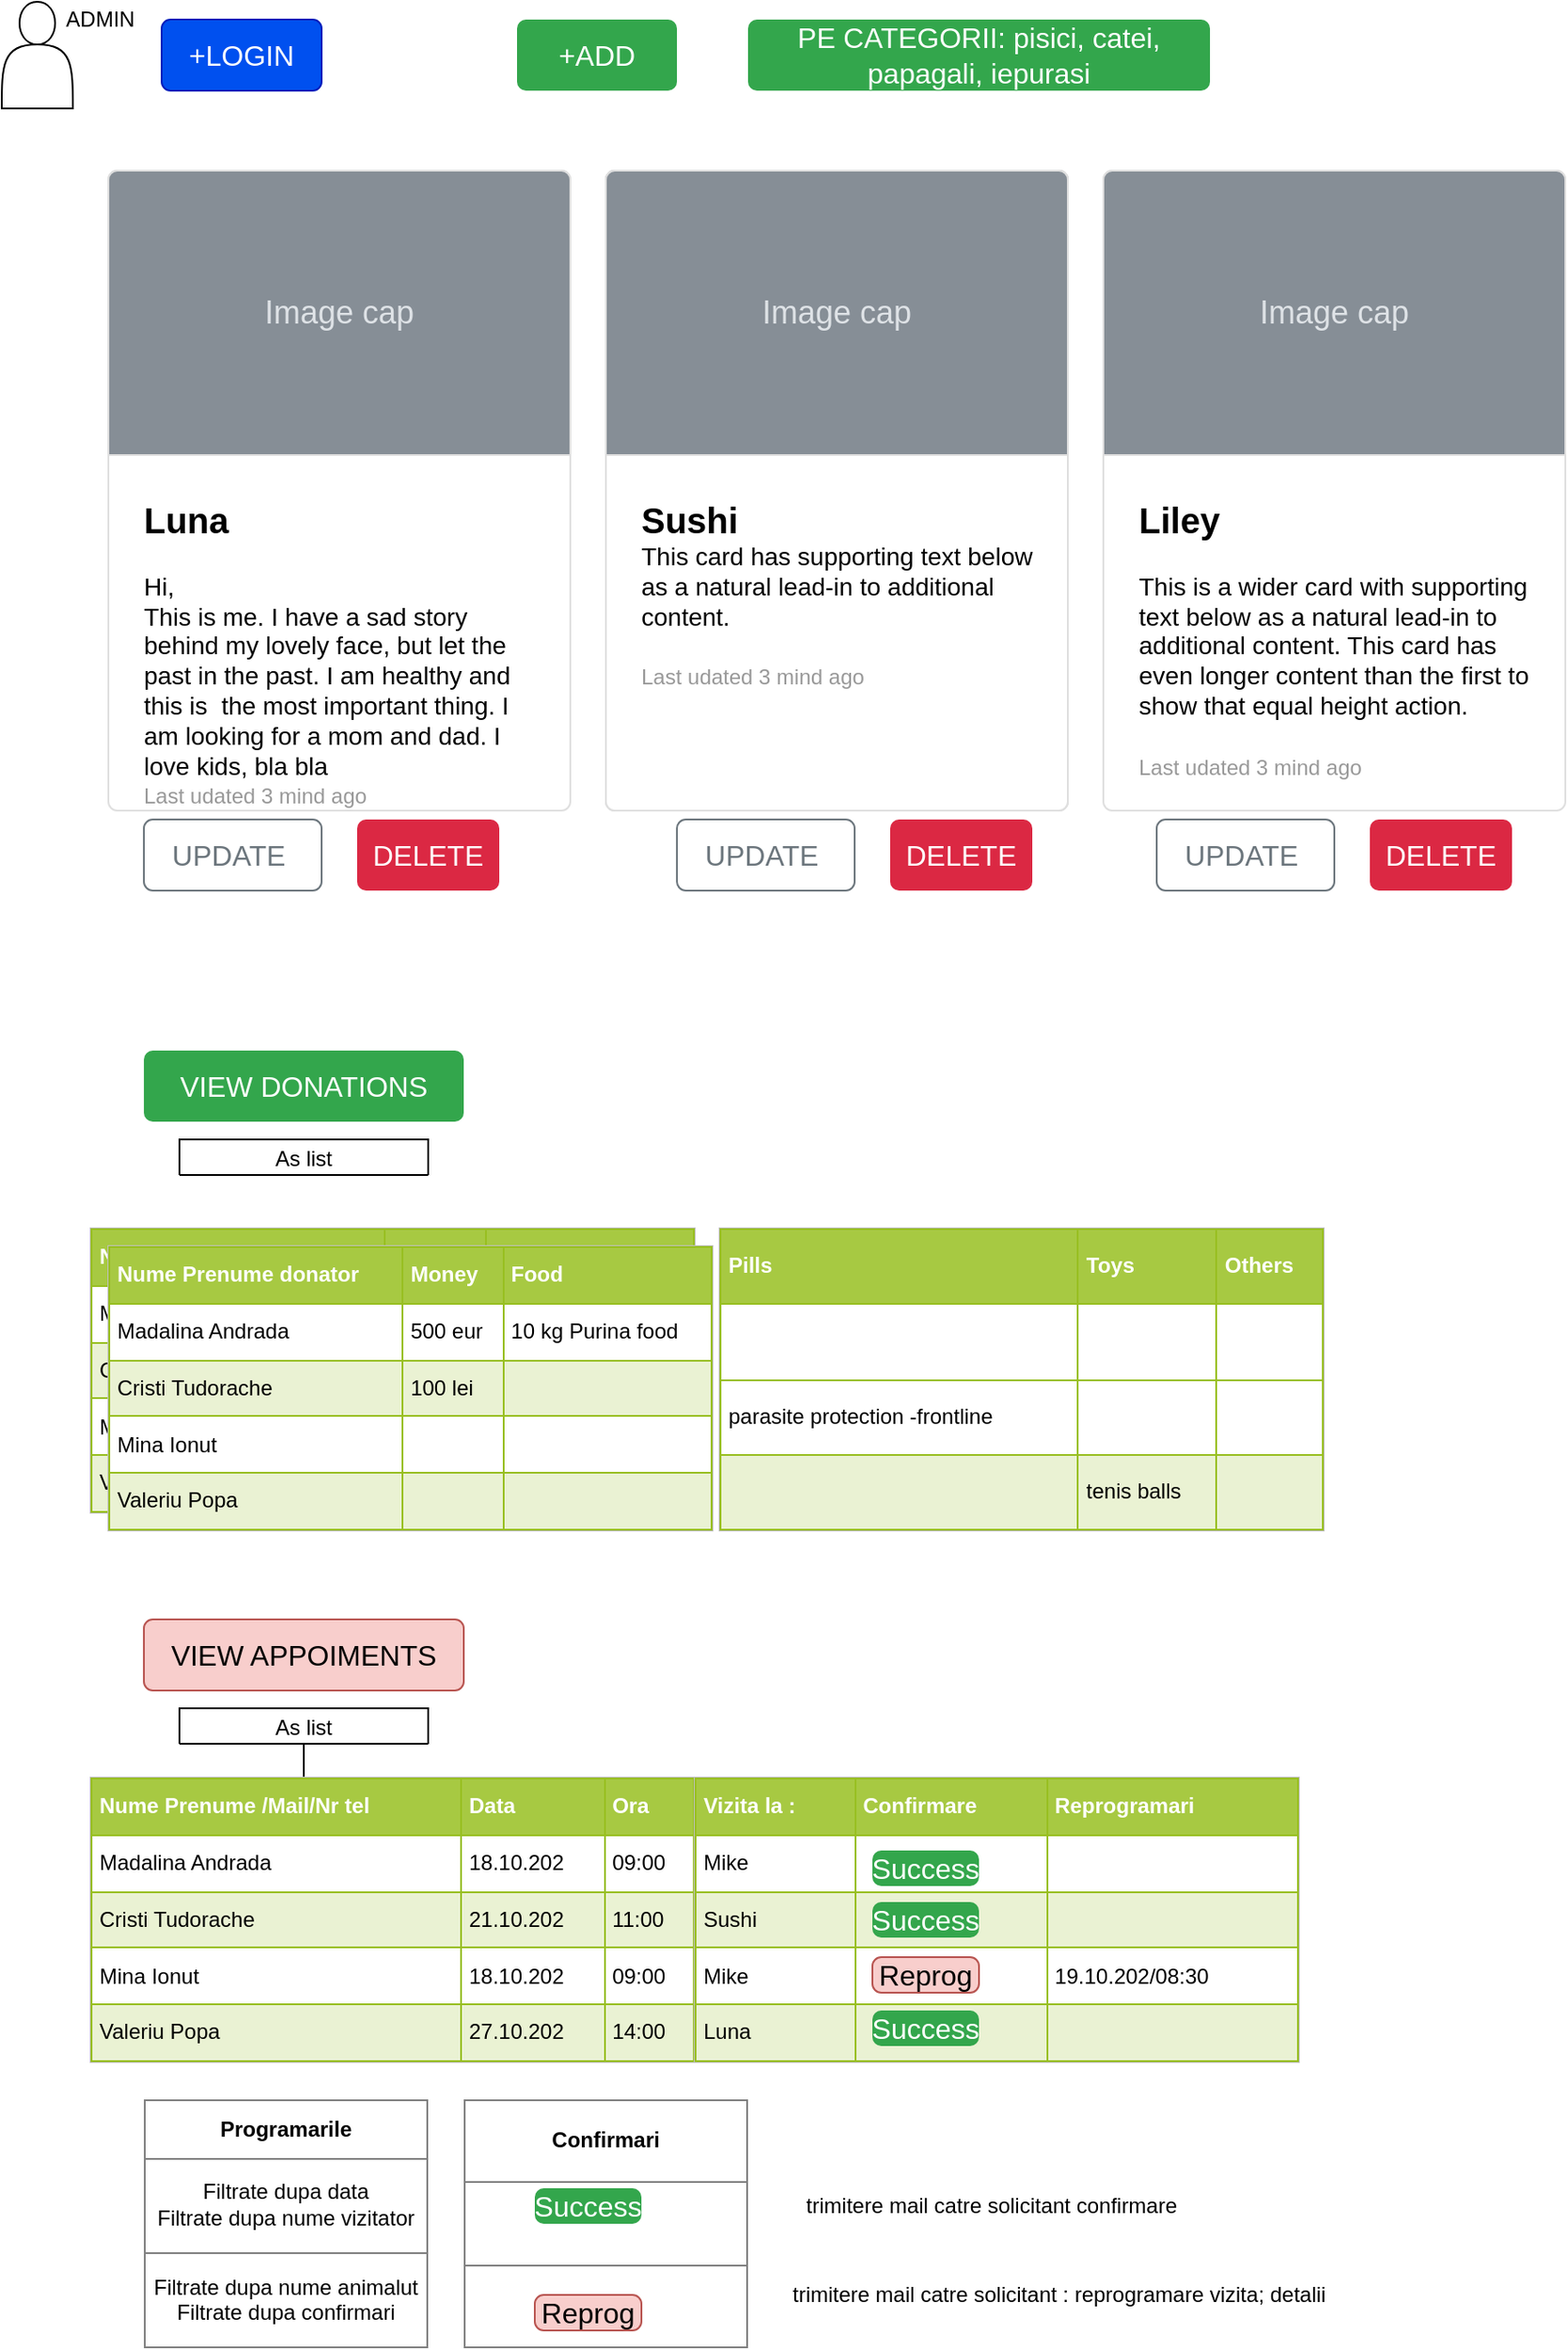 <mxfile version="14.7.4" type="embed"><diagram id="7kq0ySYlQjEwrsasXxJ7" name="Page-1"><mxGraphModel dx="1084" dy="316" grid="1" gridSize="10" guides="1" tooltips="1" connect="1" arrows="1" fold="1" page="1" pageScale="1" pageWidth="850" pageHeight="1100" math="0" shadow="0"><root><mxCell id="0"/><mxCell id="1" parent="0"/><UserObject label="&lt;span style=&quot;font-size: 20px&quot;&gt;&lt;b&gt;Luna&lt;/b&gt;&lt;/span&gt;&lt;br&gt;&lt;br&gt;Hi,&lt;br&gt;This is me. I have a sad story behind my lovely face, but let the past in the past. I am healthy and this is&amp;nbsp; the most important thing. I am looking for a mom and dad. I love kids, bla bla&lt;br&gt;&lt;font color=&quot;#999999&quot; style=&quot;font-size: 12px&quot;&gt;Last udated 3 mind ago&lt;/font&gt;" id="2"><mxCell style="html=1;shadow=0;dashed=0;shape=mxgraph.bootstrap.rrect;rSize=5;strokeColor=#DFDFDF;html=1;whiteSpace=wrap;fillColor=#ffffff;fontColor=#000000;verticalAlign=top;align=left;spacing=20;spacingBottom=0;fontSize=14;spacingTop=160;" parent="1" vertex="1"><mxGeometry x="70" y="105" width="260" height="360" as="geometry"/></mxCell></UserObject><UserObject label="Image cap" link="http://images.unsplash.com/photo-1570824105192-a7bb72b73141?ixlib=rb-1.2.1&amp;q=80&amp;fm=jpg&amp;crop=entropy&amp;cs=tinysrgb&amp;w=1080&amp;fit=max&amp;ixid=eyJhcHBfaWQiOjEyMDd9" id="3"><mxCell style="html=1;shadow=0;dashed=0;shape=mxgraph.bootstrap.topButton;rSize=5;perimeter=none;whiteSpace=wrap;fillColor=#868E96;strokeColor=#DFDFDF;fontColor=#DEE2E6;resizeWidth=1;fontSize=18;" parent="2" vertex="1"><mxGeometry width="260" height="160" relative="1" as="geometry"/></mxCell></UserObject><mxCell id="4" value="&lt;span style=&quot;font-size: 20px&quot;&gt;&lt;b&gt;Sushi&lt;/b&gt;&lt;/span&gt;&lt;br&gt;This card has supporting text below as a natural lead-in to additional content.&lt;br&gt;&lt;br&gt;&lt;font color=&quot;#999999&quot; style=&quot;font-size: 12px&quot;&gt;Last udated 3 mind ago&lt;/font&gt;" style="html=1;shadow=0;dashed=0;shape=mxgraph.bootstrap.rrect;rSize=5;strokeColor=#DFDFDF;html=1;whiteSpace=wrap;fillColor=#ffffff;fontColor=#000000;verticalAlign=top;align=left;spacing=20;spacingBottom=0;fontSize=14;spacingTop=160;" parent="1" vertex="1"><mxGeometry x="350" y="105" width="260" height="360" as="geometry"/></mxCell><mxCell id="5" value="Image cap" style="html=1;shadow=0;dashed=0;shape=mxgraph.bootstrap.topButton;rSize=5;perimeter=none;whiteSpace=wrap;fillColor=#868E96;strokeColor=#DFDFDF;fontColor=#DEE2E6;resizeWidth=1;fontSize=18;" parent="4" vertex="1"><mxGeometry width="260" height="160" relative="1" as="geometry"/></mxCell><mxCell id="6" value="&lt;b&gt;&lt;font style=&quot;font-size: 20px&quot;&gt;Liley&lt;/font&gt;&lt;/b&gt;&lt;br&gt;&lt;br&gt;This is a wider card with supporting text below as a natural lead-in to additional content. This card has even longer content than the first to show that equal height action.&lt;br&gt;&lt;br&gt;&lt;font color=&quot;#999999&quot; style=&quot;font-size: 12px&quot;&gt;Last udated 3 mind ago&lt;/font&gt;" style="html=1;shadow=0;dashed=0;shape=mxgraph.bootstrap.rrect;rSize=5;strokeColor=#DFDFDF;html=1;whiteSpace=wrap;fillColor=#ffffff;fontColor=#000000;verticalAlign=top;align=left;spacing=20;spacingBottom=0;fontSize=14;spacingTop=160;" parent="1" vertex="1"><mxGeometry x="630" y="105" width="260" height="360" as="geometry"/></mxCell><mxCell id="7" value="Image cap" style="html=1;shadow=0;dashed=0;shape=mxgraph.bootstrap.topButton;rSize=5;perimeter=none;whiteSpace=wrap;fillColor=#868E96;strokeColor=#DFDFDF;fontColor=#DEE2E6;resizeWidth=1;fontSize=18;" parent="6" vertex="1"><mxGeometry width="260" height="160" relative="1" as="geometry"/></mxCell><mxCell id="8" value="&lt;span style=&quot;font-size: 20px&quot;&gt;&lt;b&gt;Sushi&lt;/b&gt;&lt;/span&gt;&lt;br&gt;This card has supporting text below as a natural lead-in to additional content.&lt;br&gt;&lt;br&gt;&lt;font color=&quot;#999999&quot; style=&quot;font-size: 12px&quot;&gt;Last udated 3 mind ago&lt;/font&gt;" style="html=1;shadow=0;dashed=0;shape=mxgraph.bootstrap.rrect;rSize=5;strokeColor=#DFDFDF;html=1;whiteSpace=wrap;fillColor=#ffffff;fontColor=#000000;verticalAlign=top;align=left;spacing=20;spacingBottom=0;fontSize=14;spacingTop=160;" parent="6" vertex="1"><mxGeometry x="-280" width="260" height="360" as="geometry"/></mxCell><mxCell id="9" value="Image cap" style="html=1;shadow=0;dashed=0;shape=mxgraph.bootstrap.topButton;rSize=5;perimeter=none;whiteSpace=wrap;fillColor=#868E96;strokeColor=#DFDFDF;fontColor=#DEE2E6;resizeWidth=1;fontSize=18;" parent="8" vertex="1"><mxGeometry width="260" height="160" relative="1" as="geometry"/></mxCell><mxCell id="10" value="&lt;span style=&quot;font-size: 20px&quot;&gt;&lt;b&gt;Sushi&lt;/b&gt;&lt;/span&gt;&lt;br&gt;This card has supporting text below as a natural lead-in to additional content.&lt;br&gt;&lt;br&gt;&lt;font color=&quot;#999999&quot; style=&quot;font-size: 12px&quot;&gt;Last udated 3 mind ago&lt;/font&gt;" style="html=1;shadow=0;dashed=0;shape=mxgraph.bootstrap.rrect;rSize=5;strokeColor=#DFDFDF;html=1;whiteSpace=wrap;fillColor=#ffffff;fontColor=#000000;verticalAlign=top;align=left;spacing=20;spacingBottom=0;fontSize=14;spacingTop=160;" parent="6" vertex="1"><mxGeometry x="-280" width="260" height="360" as="geometry"/></mxCell><mxCell id="11" value="Image cap" style="html=1;shadow=0;dashed=0;shape=mxgraph.bootstrap.topButton;rSize=5;perimeter=none;whiteSpace=wrap;fillColor=#868E96;strokeColor=#DFDFDF;fontColor=#DEE2E6;resizeWidth=1;fontSize=18;" parent="10" vertex="1"><mxGeometry width="260" height="160" relative="1" as="geometry"/></mxCell><mxCell id="12" value="" style="shape=actor;whiteSpace=wrap;html=1;" parent="1" vertex="1"><mxGeometry x="10" y="10" width="40" height="60" as="geometry"/></mxCell><mxCell id="13" value="ADMIN" style="text;html=1;align=center;verticalAlign=middle;resizable=0;points=[];autosize=1;strokeColor=none;" parent="1" vertex="1"><mxGeometry x="40" y="10" width="50" height="20" as="geometry"/></mxCell><mxCell id="14" value="+ADD" style="html=1;shadow=0;dashed=0;shape=mxgraph.bootstrap.rrect;rSize=5;strokeColor=none;strokeWidth=1;fillColor=#33A64C;fontColor=#FFFFFF;whiteSpace=wrap;align=center;verticalAlign=middle;spacingLeft=0;fontStyle=0;fontSize=16;spacing=5;" parent="1" vertex="1"><mxGeometry x="300" y="20" width="90" height="40" as="geometry"/></mxCell><mxCell id="15" value="UPDATE&amp;nbsp;" style="html=1;shadow=0;dashed=0;shape=mxgraph.bootstrap.rrect;rSize=5;strokeColor=#6C767D;strokeWidth=1;fillColor=none;fontColor=#6C767D;whiteSpace=wrap;align=center;verticalAlign=middle;spacingLeft=0;fontStyle=0;fontSize=16;spacing=5;" parent="1" vertex="1"><mxGeometry x="90" y="470" width="100" height="40" as="geometry"/></mxCell><mxCell id="16" value="DELETE" style="html=1;shadow=0;dashed=0;shape=mxgraph.bootstrap.rrect;rSize=5;strokeColor=none;strokeWidth=1;fillColor=#DB2843;fontColor=#FFFFFF;whiteSpace=wrap;align=center;verticalAlign=middle;spacingLeft=0;fontStyle=0;fontSize=16;spacing=5;" parent="1" vertex="1"><mxGeometry x="210" y="470" width="80" height="40" as="geometry"/></mxCell><mxCell id="17" value="UPDATE&amp;nbsp;" style="html=1;shadow=0;dashed=0;shape=mxgraph.bootstrap.rrect;rSize=5;strokeColor=#6C767D;strokeWidth=1;fillColor=none;fontColor=#6C767D;whiteSpace=wrap;align=center;verticalAlign=middle;spacingLeft=0;fontStyle=0;fontSize=16;spacing=5;" parent="1" vertex="1"><mxGeometry x="390" y="470" width="100" height="40" as="geometry"/></mxCell><mxCell id="18" value="DELETE" style="html=1;shadow=0;dashed=0;shape=mxgraph.bootstrap.rrect;rSize=5;strokeColor=none;strokeWidth=1;fillColor=#DB2843;fontColor=#FFFFFF;whiteSpace=wrap;align=center;verticalAlign=middle;spacingLeft=0;fontStyle=0;fontSize=16;spacing=5;" parent="1" vertex="1"><mxGeometry x="510" y="470" width="80" height="40" as="geometry"/></mxCell><mxCell id="19" value="UPDATE&amp;nbsp;" style="html=1;shadow=0;dashed=0;shape=mxgraph.bootstrap.rrect;rSize=5;strokeColor=#6C767D;strokeWidth=1;fillColor=none;fontColor=#6C767D;whiteSpace=wrap;align=center;verticalAlign=middle;spacingLeft=0;fontStyle=0;fontSize=16;spacing=5;" parent="1" vertex="1"><mxGeometry x="660" y="470" width="100" height="40" as="geometry"/></mxCell><mxCell id="20" value="DELETE" style="html=1;shadow=0;dashed=0;shape=mxgraph.bootstrap.rrect;rSize=5;strokeColor=none;strokeWidth=1;fillColor=#DB2843;fontColor=#FFFFFF;whiteSpace=wrap;align=center;verticalAlign=middle;spacingLeft=0;fontStyle=0;fontSize=16;spacing=5;" parent="1" vertex="1"><mxGeometry x="780" y="470" width="80" height="40" as="geometry"/></mxCell><mxCell id="21" value="VIEW DONATIONS" style="html=1;shadow=0;dashed=0;shape=mxgraph.bootstrap.rrect;rSize=5;strokeColor=none;strokeWidth=1;fillColor=#33A64C;fontColor=#FFFFFF;whiteSpace=wrap;align=center;verticalAlign=middle;spacingLeft=0;fontStyle=0;fontSize=16;spacing=5;" parent="1" vertex="1"><mxGeometry x="90" y="600" width="180" height="40" as="geometry"/></mxCell><mxCell id="22" value="As list" style="swimlane;fontStyle=0;childLayout=stackLayout;horizontal=1;startSize=26;horizontalStack=0;resizeParent=1;resizeParentMax=0;resizeLast=0;collapsible=1;marginBottom=0;" parent="1" vertex="1"><mxGeometry x="110" y="650" width="140" height="20" as="geometry"/></mxCell><mxCell id="23" value="&lt;table border=&quot;1&quot; width=&quot;100%&quot; cellpadding=&quot;4&quot; style=&quot;width: 100% ; height: 100% ; border-collapse: collapse&quot;&gt;&lt;tbody&gt;&lt;tr style=&quot;background-color: #a7c942 ; color: #ffffff ; border: 1px solid #98bf21&quot;&gt;&lt;th align=&quot;left&quot;&gt;Nume Prenume donator&lt;/th&gt;&lt;th align=&quot;left&quot;&gt;Money&lt;/th&gt;&lt;th align=&quot;left&quot;&gt;Food&lt;/th&gt;&lt;/tr&gt;&lt;tr style=&quot;border: 1px solid #98bf21&quot;&gt;&lt;td&gt;Madalina Andrada&lt;/td&gt;&lt;td&gt;500 eur&lt;/td&gt;&lt;td&gt;10 kg Purina food&lt;/td&gt;&lt;/tr&gt;&lt;tr style=&quot;background-color: #eaf2d3 ; border: 1px solid #98bf21&quot;&gt;&lt;td&gt;Cristi Tudorache&lt;/td&gt;&lt;td&gt;100 lei&lt;/td&gt;&lt;td&gt;&lt;br&gt;&lt;/td&gt;&lt;/tr&gt;&lt;tr style=&quot;border: 1px solid #98bf21&quot;&gt;&lt;td&gt;Mina Ionut&lt;/td&gt;&lt;td&gt;&lt;/td&gt;&lt;td&gt;&lt;/td&gt;&lt;/tr&gt;&lt;tr style=&quot;background-color: #eaf2d3 ; border: 1px solid #98bf21&quot;&gt;&lt;td&gt;Valeriu Popa&lt;/td&gt;&lt;td&gt;&lt;/td&gt;&lt;td&gt;&lt;br&gt;&lt;/td&gt;&lt;/tr&gt;&lt;/tbody&gt;&lt;/table&gt;" style="text;html=1;strokeColor=#c0c0c0;fillColor=#ffffff;overflow=fill;rounded=0;" parent="1" vertex="1"><mxGeometry x="60" y="700" width="340" height="160" as="geometry"/></mxCell><mxCell id="24" value="&lt;table border=&quot;1&quot; width=&quot;100%&quot; cellpadding=&quot;4&quot; style=&quot;width: 100% ; height: 100% ; border-collapse: collapse&quot;&gt;&lt;tbody&gt;&lt;tr style=&quot;background-color: #a7c942 ; color: #ffffff ; border: 1px solid #98bf21&quot;&gt;&lt;th align=&quot;left&quot;&gt;Pills&lt;/th&gt;&lt;th align=&quot;left&quot;&gt;Toys&lt;/th&gt;&lt;th align=&quot;left&quot;&gt;Others&lt;/th&gt;&lt;/tr&gt;&lt;tr style=&quot;border: 1px solid #98bf21&quot;&gt;&lt;td&gt;&lt;br&gt;&lt;/td&gt;&lt;td&gt;&lt;/td&gt;&lt;td&gt;&lt;br&gt;&lt;/td&gt;&lt;/tr&gt;&lt;tr style=&quot;border: 1px solid #98bf21&quot;&gt;&lt;td&gt;parasite protection -frontline&amp;nbsp;&lt;/td&gt;&lt;td&gt;&lt;/td&gt;&lt;td&gt;&lt;br&gt;&lt;/td&gt;&lt;/tr&gt;&lt;tr style=&quot;background-color: #eaf2d3 ; border: 1px solid #98bf21&quot;&gt;&lt;td&gt;&lt;/td&gt;&lt;td&gt;tenis balls&lt;/td&gt;&lt;td&gt;&lt;br&gt;&lt;/td&gt;&lt;/tr&gt;&lt;/tbody&gt;&lt;/table&gt;" style="text;html=1;strokeColor=#c0c0c0;fillColor=#ffffff;overflow=fill;rounded=0;" parent="1" vertex="1"><mxGeometry x="414" y="700" width="340" height="170" as="geometry"/></mxCell><mxCell id="25" value="VIEW APPOIMENTS" style="html=1;shadow=0;dashed=0;shape=mxgraph.bootstrap.rrect;rSize=5;strokeColor=#b85450;strokeWidth=1;fillColor=#f8cecc;whiteSpace=wrap;align=center;verticalAlign=middle;spacingLeft=0;fontStyle=0;fontSize=16;spacing=5;" parent="1" vertex="1"><mxGeometry x="90" y="920" width="180" height="40" as="geometry"/></mxCell><mxCell id="26" value="" style="edgeStyle=orthogonalEdgeStyle;rounded=0;orthogonalLoop=1;jettySize=auto;html=1;" parent="1" source="28" target="29" edge="1"><mxGeometry relative="1" as="geometry"/></mxCell><mxCell id="27" value="" style="edgeStyle=orthogonalEdgeStyle;rounded=0;orthogonalLoop=1;jettySize=auto;html=1;" parent="1" source="28" target="29" edge="1"><mxGeometry relative="1" as="geometry"/></mxCell><mxCell id="28" value="As list" style="swimlane;fontStyle=0;childLayout=stackLayout;horizontal=1;startSize=26;horizontalStack=0;resizeParent=1;resizeParentMax=0;resizeLast=0;collapsible=1;marginBottom=0;" parent="1" vertex="1"><mxGeometry x="110" y="970" width="140" height="20" as="geometry"/></mxCell><mxCell id="29" value="&lt;table border=&quot;1&quot; width=&quot;100%&quot; cellpadding=&quot;4&quot; style=&quot;width: 100% ; height: 100% ; border-collapse: collapse&quot;&gt;&lt;tbody&gt;&lt;tr style=&quot;background-color: #a7c942 ; color: #ffffff ; border: 1px solid #98bf21&quot;&gt;&lt;th align=&quot;left&quot;&gt;Nume Prenume /Mail/Nr tel&lt;/th&gt;&lt;th align=&quot;left&quot;&gt;Data&lt;/th&gt;&lt;th align=&quot;left&quot;&gt;Ora&lt;/th&gt;&lt;/tr&gt;&lt;tr style=&quot;border: 1px solid #98bf21&quot;&gt;&lt;td&gt;Madalina Andrada&lt;/td&gt;&lt;td&gt;18.10.202&lt;/td&gt;&lt;td&gt;09:00&lt;/td&gt;&lt;/tr&gt;&lt;tr style=&quot;background-color: #eaf2d3 ; border: 1px solid #98bf21&quot;&gt;&lt;td&gt;Cristi Tudorache&lt;/td&gt;&lt;td&gt;21.10.202&lt;/td&gt;&lt;td&gt;11:00&lt;/td&gt;&lt;/tr&gt;&lt;tr style=&quot;border: 1px solid #98bf21&quot;&gt;&lt;td&gt;Mina Ionut&lt;/td&gt;&lt;td&gt;18.10.202&lt;/td&gt;&lt;td&gt;09:00&lt;/td&gt;&lt;/tr&gt;&lt;tr style=&quot;background-color: #eaf2d3 ; border: 1px solid #98bf21&quot;&gt;&lt;td&gt;Valeriu Popa&lt;/td&gt;&lt;td&gt;27.10.202&lt;/td&gt;&lt;td&gt;14:00&lt;/td&gt;&lt;/tr&gt;&lt;/tbody&gt;&lt;/table&gt;" style="text;html=1;strokeColor=#c0c0c0;fillColor=#ffffff;overflow=fill;rounded=0;" parent="1" vertex="1"><mxGeometry x="60" y="1009" width="340" height="160" as="geometry"/></mxCell><mxCell id="30" value="&lt;table border=&quot;1&quot; width=&quot;100%&quot; cellpadding=&quot;4&quot; style=&quot;width: 100% ; height: 100% ; border-collapse: collapse&quot;&gt;&lt;tbody&gt;&lt;tr style=&quot;background-color: #a7c942 ; color: #ffffff ; border: 1px solid #98bf21&quot;&gt;&lt;th align=&quot;left&quot;&gt;Vizita la :&lt;/th&gt;&lt;th align=&quot;left&quot;&gt;Confirmare&lt;/th&gt;&lt;th align=&quot;left&quot;&gt;Reprogramari&lt;/th&gt;&lt;/tr&gt;&lt;tr style=&quot;border: 1px solid #98bf21&quot;&gt;&lt;td&gt;Mike&amp;nbsp;&lt;/td&gt;&lt;td&gt;&lt;br&gt;&lt;/td&gt;&lt;td&gt;&lt;/td&gt;&lt;/tr&gt;&lt;tr style=&quot;background-color: #eaf2d3 ; border: 1px solid #98bf21&quot;&gt;&lt;td&gt;Sushi&lt;/td&gt;&lt;td&gt;&lt;span style=&quot;color: rgba(0 , 0 , 0 , 0) ; font-family: monospace ; font-size: 0px ; background-color: rgb(248 , 249 , 250)&quot;&gt;%3CmxGraphModel%3E%3Croot%3E%3CmxCell%20id%3D%220%22%2F%3E%3CmxCell%20id%3D%221%22%20parent%3D%220%22%2F%3E%3CmxCell%20id%3D%222%22%20value%3D%22Success%22%20style%3D%22html%3D1%3Bshadow%3D0%3Bdashed%3D0%3Bshape%3Dmxgraph.bootstrap.rrect%3BrSize%3D5%3BstrokeColor%3Dnone%3BstrokeWidth%3D1%3BfillColor%3D%2333A64C%3BfontColor%3D%23FFFFFF%3BwhiteSpace%3Dwrap%3Balign%3Dcenter%3BverticalAlign%3Dmiddle%3BspacingLeft%3D0%3BfontStyle%3D0%3BfontSize%3D16%3Bspacing%3D5%3B%22%20vertex%3D%221%22%20parent%3D%221%22%3E%3CmxGeometry%20x%3D%22500%22%20y%3D%221050%22%20width%3D%2260%22%20height%3D%2220%22%20as%3D%22geometry%22%2F%3E%3C%2FmxCell%3E%3C%2Froot%3E%3C%2FmxGraphModel%3E&lt;/span&gt;&lt;/td&gt;&lt;td&gt;&lt;br&gt;&lt;/td&gt;&lt;/tr&gt;&lt;tr style=&quot;border: 1px solid #98bf21&quot;&gt;&lt;td&gt;Mike&lt;/td&gt;&lt;td&gt;&lt;/td&gt;&lt;td&gt;19.10.202/08:30&lt;/td&gt;&lt;/tr&gt;&lt;tr style=&quot;background-color: #eaf2d3 ; border: 1px solid #98bf21&quot;&gt;&lt;td&gt;Luna&lt;/td&gt;&lt;td&gt;&lt;/td&gt;&lt;td&gt;&lt;br&gt;&lt;/td&gt;&lt;/tr&gt;&lt;/tbody&gt;&lt;/table&gt;" style="text;html=1;strokeColor=#c0c0c0;fillColor=#ffffff;overflow=fill;rounded=0;" parent="1" vertex="1"><mxGeometry x="400" y="1009" width="340" height="160" as="geometry"/></mxCell><mxCell id="31" value="&lt;table border=&quot;1&quot; width=&quot;100%&quot; cellpadding=&quot;4&quot; style=&quot;width: 100% ; height: 100% ; border-collapse: collapse&quot;&gt;&lt;tbody&gt;&lt;tr&gt;&lt;th align=&quot;center&quot;&gt;Programarile&lt;/th&gt;&lt;/tr&gt;&lt;tr&gt;&lt;td align=&quot;center&quot;&gt;Filtrate dupa data&lt;br&gt;Filtrate dupa nume vizitator&lt;br&gt;&lt;/td&gt;&lt;/tr&gt;&lt;tr&gt;&lt;td align=&quot;center&quot;&gt;Filtrate dupa nume animalut&lt;br&gt;Filtrate dupa confirmari&lt;/td&gt;&lt;/tr&gt;&lt;/tbody&gt;&lt;/table&gt;" style="text;html=1;strokeColor=none;fillColor=none;overflow=fill;" parent="1" vertex="1"><mxGeometry x="90" y="1190" width="160" height="140" as="geometry"/></mxCell><mxCell id="32" value="&lt;table border=&quot;1&quot; width=&quot;100%&quot; cellpadding=&quot;4&quot; style=&quot;width: 100% ; height: 100% ; border-collapse: collapse&quot;&gt;&lt;tbody&gt;&lt;tr&gt;&lt;th align=&quot;center&quot;&gt;Confirmari&lt;/th&gt;&lt;/tr&gt;&lt;tr&gt;&lt;td align=&quot;center&quot;&gt;&lt;br&gt;&lt;/td&gt;&lt;/tr&gt;&lt;tr&gt;&lt;td align=&quot;center&quot;&gt;&lt;br&gt;&lt;/td&gt;&lt;/tr&gt;&lt;/tbody&gt;&lt;/table&gt;" style="text;html=1;strokeColor=none;fillColor=none;overflow=fill;" parent="1" vertex="1"><mxGeometry x="270" y="1190" width="160" height="140" as="geometry"/></mxCell><mxCell id="33" value="Success" style="html=1;shadow=0;dashed=0;shape=mxgraph.bootstrap.rrect;rSize=5;strokeColor=none;strokeWidth=1;fillColor=#33A64C;fontColor=#FFFFFF;whiteSpace=wrap;align=center;verticalAlign=middle;spacingLeft=0;fontStyle=0;fontSize=16;spacing=5;" parent="1" vertex="1"><mxGeometry x="500" y="1050" width="60" height="20" as="geometry"/></mxCell><mxCell id="34" value="Success" style="html=1;shadow=0;dashed=0;shape=mxgraph.bootstrap.rrect;rSize=5;strokeColor=none;strokeWidth=1;fillColor=#33A64C;fontColor=#FFFFFF;whiteSpace=wrap;align=center;verticalAlign=middle;spacingLeft=0;fontStyle=0;fontSize=16;spacing=5;" parent="1" vertex="1"><mxGeometry x="500" y="1079" width="60" height="20" as="geometry"/></mxCell><mxCell id="35" value="Success" style="html=1;shadow=0;dashed=0;shape=mxgraph.bootstrap.rrect;rSize=5;strokeColor=none;strokeWidth=1;fillColor=#33A64C;fontColor=#FFFFFF;whiteSpace=wrap;align=center;verticalAlign=middle;spacingLeft=0;fontStyle=0;fontSize=16;spacing=5;" parent="1" vertex="1"><mxGeometry x="500" y="1140" width="60" height="20" as="geometry"/></mxCell><mxCell id="36" value="Success" style="html=1;shadow=0;dashed=0;shape=mxgraph.bootstrap.rrect;rSize=5;strokeColor=none;strokeWidth=1;fillColor=#33A64C;fontColor=#FFFFFF;whiteSpace=wrap;align=center;verticalAlign=middle;spacingLeft=0;fontStyle=0;fontSize=16;spacing=5;" parent="1" vertex="1"><mxGeometry x="310" y="1240" width="60" height="20" as="geometry"/></mxCell><mxCell id="37" value="Reprog" style="html=1;shadow=0;dashed=0;shape=mxgraph.bootstrap.rrect;rSize=5;strokeColor=#b85450;strokeWidth=1;fillColor=#f8cecc;whiteSpace=wrap;align=center;verticalAlign=middle;spacingLeft=0;fontStyle=0;fontSize=16;spacing=5;" parent="1" vertex="1"><mxGeometry x="500" y="1110" width="60" height="20" as="geometry"/></mxCell><mxCell id="38" value="Reprog" style="html=1;shadow=0;dashed=0;shape=mxgraph.bootstrap.rrect;rSize=5;strokeColor=#b85450;strokeWidth=1;fillColor=#f8cecc;whiteSpace=wrap;align=center;verticalAlign=middle;spacingLeft=0;fontStyle=0;fontSize=16;spacing=5;" parent="1" vertex="1"><mxGeometry x="310" y="1300" width="60" height="20" as="geometry"/></mxCell><mxCell id="39" value="&amp;nbsp;trimitere mail catre solicitant confirmare" style="text;html=1;align=center;verticalAlign=middle;resizable=0;points=[];autosize=1;strokeColor=none;" parent="1" vertex="1"><mxGeometry x="450" y="1240" width="230" height="20" as="geometry"/></mxCell><mxCell id="40" value="&amp;nbsp;trimitere mail catre solicitant : reprogramare vizita; detalii" style="text;html=1;align=center;verticalAlign=middle;resizable=0;points=[];autosize=1;strokeColor=none;" parent="1" vertex="1"><mxGeometry x="443" y="1290" width="320" height="20" as="geometry"/></mxCell><mxCell id="41" value="PE CATEGORII: pisici, catei, papagali, iepurasi" style="html=1;shadow=0;dashed=0;shape=mxgraph.bootstrap.rrect;rSize=5;strokeColor=none;strokeWidth=1;fillColor=#33A64C;fontColor=#FFFFFF;whiteSpace=wrap;align=center;verticalAlign=middle;spacingLeft=0;fontStyle=0;fontSize=16;spacing=5;" parent="1" vertex="1"><mxGeometry x="430" y="20" width="260" height="40" as="geometry"/></mxCell><mxCell id="42" value="+LOGIN" style="html=1;shadow=0;dashed=0;shape=mxgraph.bootstrap.rrect;rSize=5;strokeColor=#001DBC;strokeWidth=1;fillColor=#0050ef;whiteSpace=wrap;align=center;verticalAlign=middle;spacingLeft=0;fontStyle=0;fontSize=16;spacing=5;fontColor=#ffffff;" parent="1" vertex="1"><mxGeometry x="100" y="20" width="90" height="40" as="geometry"/></mxCell><mxCell id="43" value="&lt;table border=&quot;1&quot; width=&quot;100%&quot; cellpadding=&quot;4&quot; style=&quot;width: 100% ; height: 100% ; border-collapse: collapse&quot;&gt;&lt;tbody&gt;&lt;tr style=&quot;background-color: #a7c942 ; color: #ffffff ; border: 1px solid #98bf21&quot;&gt;&lt;th align=&quot;left&quot;&gt;Nume Prenume donator&lt;/th&gt;&lt;th align=&quot;left&quot;&gt;Money&lt;/th&gt;&lt;th align=&quot;left&quot;&gt;Food&lt;/th&gt;&lt;/tr&gt;&lt;tr style=&quot;border: 1px solid #98bf21&quot;&gt;&lt;td&gt;Madalina Andrada&lt;/td&gt;&lt;td&gt;500 eur&lt;/td&gt;&lt;td&gt;10 kg Purina food&lt;/td&gt;&lt;/tr&gt;&lt;tr style=&quot;background-color: #eaf2d3 ; border: 1px solid #98bf21&quot;&gt;&lt;td&gt;Cristi Tudorache&lt;/td&gt;&lt;td&gt;100 lei&lt;/td&gt;&lt;td&gt;&lt;br&gt;&lt;/td&gt;&lt;/tr&gt;&lt;tr style=&quot;border: 1px solid #98bf21&quot;&gt;&lt;td&gt;Mina Ionut&lt;/td&gt;&lt;td&gt;&lt;/td&gt;&lt;td&gt;&lt;/td&gt;&lt;/tr&gt;&lt;tr style=&quot;background-color: #eaf2d3 ; border: 1px solid #98bf21&quot;&gt;&lt;td&gt;Valeriu Popa&lt;/td&gt;&lt;td&gt;&lt;/td&gt;&lt;td&gt;&lt;br&gt;&lt;/td&gt;&lt;/tr&gt;&lt;/tbody&gt;&lt;/table&gt;" style="text;html=1;strokeColor=#c0c0c0;fillColor=#ffffff;overflow=fill;rounded=0;" vertex="1" parent="1"><mxGeometry x="70" y="710" width="340" height="160" as="geometry"/></mxCell></root></mxGraphModel></diagram></mxfile>